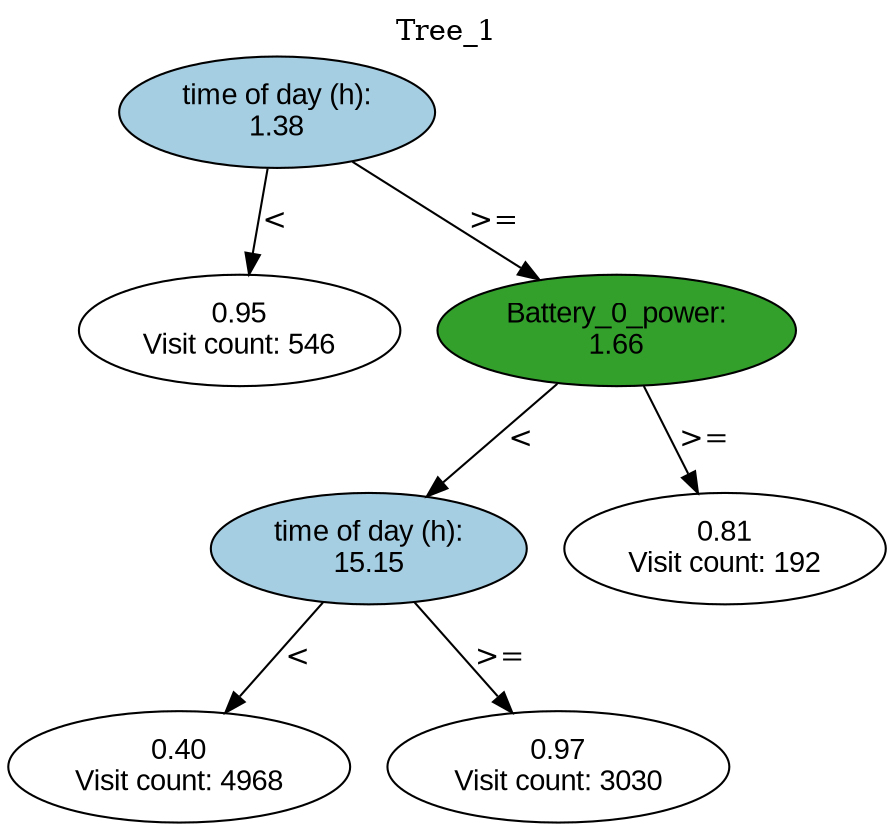 digraph BST {
    node [fontname="Arial" style=filled colorscheme=paired12];
    0 [ label = "time of day (h):
1.38" fillcolor=1];
    1 [ label = "0.95
Visit count: 546" fillcolor=white];
    2 [ label = "Battery_0_power:
1.66" fillcolor=4];
    3 [ label = "time of day (h):
15.15" fillcolor=1];
    4 [ label = "0.40
Visit count: 4968" fillcolor=white];
    5 [ label = "0.97
Visit count: 3030" fillcolor=white];
    6 [ label = "0.81
Visit count: 192" fillcolor=white];

    0  -> 1[ label = "<"];
    0  -> 2[ label = ">="];
    2  -> 3[ label = "<"];
    2  -> 6[ label = ">="];
    3  -> 4[ label = "<"];
    3  -> 5[ label = ">="];

    labelloc="t";
    label="Tree_1";
}